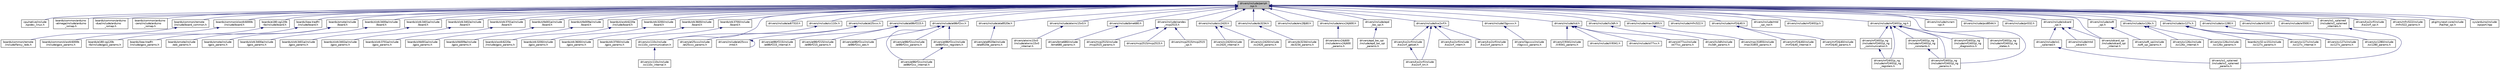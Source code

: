 digraph "drivers/include/periph/spi.h"
{
 // LATEX_PDF_SIZE
  edge [fontname="Helvetica",fontsize="10",labelfontname="Helvetica",labelfontsize="10"];
  node [fontname="Helvetica",fontsize="10",shape=record];
  Node1 [label="drivers/include/periph\l/spi.h",height=0.2,width=0.4,color="black", fillcolor="grey75", style="filled", fontcolor="black",tooltip="Low-level SPI peripheral driver interface definition."];
  Node1 -> Node2 [dir="back",color="midnightblue",fontsize="10",style="solid",fontname="Helvetica"];
  Node2 [label="cpu/native/include\l/spidev_linux.h",height=0.2,width=0.4,color="black", fillcolor="white", style="filled",URL="$spidev__linux_8h.html",tooltip="Implementation of SPI access from Linux User Space."];
  Node1 -> Node3 [dir="back",color="midnightblue",fontsize="10",style="solid",fontname="Helvetica"];
  Node3 [label="boards/common/arduino\l-atmega/include/arduino\l_iomap.h",height=0.2,width=0.4,color="black", fillcolor="white", style="filled",URL="$common_2arduino-atmega_2include_2arduino__iomap_8h.html",tooltip="Mapping from MCU pins to Arduino pins for Arduino Atmega boards."];
  Node1 -> Node4 [dir="back",color="midnightblue",fontsize="10",style="solid",fontname="Helvetica"];
  Node4 [label="boards/common/arduino\l-due/include/arduino\l_iomap.h",height=0.2,width=0.4,color="black", fillcolor="white", style="filled",URL="$common_2arduino-due_2include_2arduino__iomap_8h.html",tooltip="Mapping from MCU pins to Arduino pins."];
  Node1 -> Node5 [dir="back",color="midnightblue",fontsize="10",style="solid",fontname="Helvetica"];
  Node5 [label="boards/common/arduino\l-zero/include/arduino\l_iomap.h",height=0.2,width=0.4,color="black", fillcolor="white", style="filled",URL="$common_2arduino-zero_2include_2arduino__iomap_8h.html",tooltip="Mapping from MCU pins to Arduino pins."];
  Node1 -> Node6 [dir="back",color="midnightblue",fontsize="10",style="solid",fontname="Helvetica"];
  Node6 [label="boards/common/remote\l/include/board_common.h",height=0.2,width=0.4,color="black", fillcolor="white", style="filled",URL="$remote_2include_2board__common_8h.html",tooltip="Board specific definitions for the RE-Mote boards."];
  Node6 -> Node7 [dir="back",color="midnightblue",fontsize="10",style="solid",fontname="Helvetica"];
  Node7 [label="boards/common/remote\l/include/fancy_leds.h",height=0.2,width=0.4,color="black", fillcolor="white", style="filled",URL="$fancy__leds_8h.html",tooltip="LED extended functions."];
  Node1 -> Node8 [dir="back",color="midnightblue",fontsize="10",style="solid",fontname="Helvetica"];
  Node8 [label="boards/common/slwstk6000b\l/include/board.h",height=0.2,width=0.4,color="black", fillcolor="white", style="filled",URL="$common_2slwstk6000b_2include_2board_8h.html",tooltip="Board specific definitions for the SLWSTK6000B starter kit."];
  Node8 -> Node9 [dir="back",color="midnightblue",fontsize="10",style="solid",fontname="Helvetica"];
  Node9 [label="boards/common/slwstk6000b\l/include/gpio_params.h",height=0.2,width=0.4,color="black", fillcolor="white", style="filled",URL="$common_2slwstk6000b_2include_2gpio__params_8h.html",tooltip="Board specific configuration of direct mapped GPIOs."];
  Node1 -> Node10 [dir="back",color="midnightblue",fontsize="10",style="solid",fontname="Helvetica"];
  Node10 [label="boards/e180-zg120b\l-tb/include/board.h",height=0.2,width=0.4,color="black", fillcolor="white", style="filled",URL="$e180-zg120b-tb_2include_2board_8h.html",tooltip="Board specific definitions for the E180-ZG120B-TB starter kit."];
  Node10 -> Node11 [dir="back",color="midnightblue",fontsize="10",style="solid",fontname="Helvetica"];
  Node11 [label="boards/e180-zg120b\l-tb/include/gpio_params.h",height=0.2,width=0.4,color="black", fillcolor="white", style="filled",URL="$e180-zg120b-tb_2include_2gpio__params_8h.html",tooltip="Board specific configuration of direct mapped GPIOs."];
  Node1 -> Node12 [dir="back",color="midnightblue",fontsize="10",style="solid",fontname="Helvetica"];
  Node12 [label="boards/ikea-tradfri\l/include/board.h",height=0.2,width=0.4,color="black", fillcolor="white", style="filled",URL="$ikea-tradfri_2include_2board_8h.html",tooltip="Board specific definitions for the IKEA TRÅDFRI modules."];
  Node12 -> Node13 [dir="back",color="midnightblue",fontsize="10",style="solid",fontname="Helvetica"];
  Node13 [label="boards/ikea-tradfri\l/include/gpio_params.h",height=0.2,width=0.4,color="black", fillcolor="white", style="filled",URL="$ikea-tradfri_2include_2gpio__params_8h.html",tooltip="Board specific configuration of direct mapped GPIOs."];
  Node1 -> Node14 [dir="back",color="midnightblue",fontsize="10",style="solid",fontname="Helvetica"];
  Node14 [label="boards/omote/include\l/board.h",height=0.2,width=0.4,color="black", fillcolor="white", style="filled",URL="$omote_2include_2board_8h.html",tooltip="Board specific definitions for the omote board."];
  Node14 -> Node15 [dir="back",color="midnightblue",fontsize="10",style="solid",fontname="Helvetica"];
  Node15 [label="boards/omote/include\l/adc_params.h",height=0.2,width=0.4,color="black", fillcolor="white", style="filled",URL="$omote_2include_2adc__params_8h.html",tooltip="Board specific configuration of direct mapped ADC in omote."];
  Node14 -> Node16 [dir="back",color="midnightblue",fontsize="10",style="solid",fontname="Helvetica"];
  Node16 [label="boards/omote/include\l/gpio_params.h",height=0.2,width=0.4,color="black", fillcolor="white", style="filled",URL="$omote_2include_2gpio__params_8h.html",tooltip="Board specific configuration of direct mapped GPIOs."];
  Node1 -> Node17 [dir="back",color="midnightblue",fontsize="10",style="solid",fontname="Helvetica"];
  Node17 [label="boards/slstk3400a/include\l/board.h",height=0.2,width=0.4,color="black", fillcolor="white", style="filled",URL="$slstk3400a_2include_2board_8h.html",tooltip="Board specific definitions for the SLSTK3400A starter kit."];
  Node17 -> Node18 [dir="back",color="midnightblue",fontsize="10",style="solid",fontname="Helvetica"];
  Node18 [label="boards/slstk3400a/include\l/gpio_params.h",height=0.2,width=0.4,color="black", fillcolor="white", style="filled",URL="$slstk3400a_2include_2gpio__params_8h.html",tooltip="Board specific configuration of direct mapped GPIOs."];
  Node1 -> Node19 [dir="back",color="midnightblue",fontsize="10",style="solid",fontname="Helvetica"];
  Node19 [label="boards/slstk3401a/include\l/board.h",height=0.2,width=0.4,color="black", fillcolor="white", style="filled",URL="$slstk3401a_2include_2board_8h.html",tooltip="Board specific definitions for the SLSTK3401A starter kit."];
  Node19 -> Node20 [dir="back",color="midnightblue",fontsize="10",style="solid",fontname="Helvetica"];
  Node20 [label="boards/slstk3401a/include\l/gpio_params.h",height=0.2,width=0.4,color="black", fillcolor="white", style="filled",URL="$slstk3401a_2include_2gpio__params_8h.html",tooltip="Board specific configuration of direct mapped GPIOs."];
  Node1 -> Node21 [dir="back",color="midnightblue",fontsize="10",style="solid",fontname="Helvetica"];
  Node21 [label="boards/slstk3402a/include\l/board.h",height=0.2,width=0.4,color="black", fillcolor="white", style="filled",URL="$slstk3402a_2include_2board_8h.html",tooltip="Board specific definitions for the SLSTK3402A starter kit."];
  Node21 -> Node22 [dir="back",color="midnightblue",fontsize="10",style="solid",fontname="Helvetica"];
  Node22 [label="boards/slstk3402a/include\l/gpio_params.h",height=0.2,width=0.4,color="black", fillcolor="white", style="filled",URL="$slstk3402a_2include_2gpio__params_8h.html",tooltip="Board specific configuration of direct mapped GPIOs."];
  Node1 -> Node23 [dir="back",color="midnightblue",fontsize="10",style="solid",fontname="Helvetica"];
  Node23 [label="boards/slstk3701a/include\l/board.h",height=0.2,width=0.4,color="black", fillcolor="white", style="filled",URL="$slstk3701a_2include_2board_8h.html",tooltip="Board specific definitions for the SLSTK3701A starter kit."];
  Node23 -> Node24 [dir="back",color="midnightblue",fontsize="10",style="solid",fontname="Helvetica"];
  Node24 [label="boards/slstk3701a/include\l/gpio_params.h",height=0.2,width=0.4,color="black", fillcolor="white", style="filled",URL="$slstk3701a_2include_2gpio__params_8h.html",tooltip="Board specific configuration of direct mapped GPIOs."];
  Node1 -> Node25 [dir="back",color="midnightblue",fontsize="10",style="solid",fontname="Helvetica"];
  Node25 [label="boards/sltb001a/include\l/board.h",height=0.2,width=0.4,color="black", fillcolor="white", style="filled",URL="$sltb001a_2include_2board_8h.html",tooltip="Board specific definitions for the SLTB001A starter kit."];
  Node25 -> Node26 [dir="back",color="midnightblue",fontsize="10",style="solid",fontname="Helvetica"];
  Node26 [label="boards/sltb001a/include\l/gpio_params.h",height=0.2,width=0.4,color="black", fillcolor="white", style="filled",URL="$sltb001a_2include_2gpio__params_8h.html",tooltip="Board specific configuration of direct mapped GPIOs."];
  Node1 -> Node27 [dir="back",color="midnightblue",fontsize="10",style="solid",fontname="Helvetica"];
  Node27 [label="boards/sltb009a/include\l/board.h",height=0.2,width=0.4,color="black", fillcolor="white", style="filled",URL="$sltb009a_2include_2board_8h.html",tooltip="Board specific definitions for the SLTB009A starter kit."];
  Node27 -> Node28 [dir="back",color="midnightblue",fontsize="10",style="solid",fontname="Helvetica"];
  Node28 [label="boards/sltb009a/include\l/gpio_params.h",height=0.2,width=0.4,color="black", fillcolor="white", style="filled",URL="$sltb009a_2include_2gpio__params_8h.html",tooltip="Board specific configuration of direct mapped GPIOs."];
  Node1 -> Node29 [dir="back",color="midnightblue",fontsize="10",style="solid",fontname="Helvetica"];
  Node29 [label="boards/slwstk6220a\l/include/board.h",height=0.2,width=0.4,color="black", fillcolor="white", style="filled",URL="$slwstk6220a_2include_2board_8h.html",tooltip="Board specific definitions for the SLWSTK6220A starter kit."];
  Node29 -> Node30 [dir="back",color="midnightblue",fontsize="10",style="solid",fontname="Helvetica"];
  Node30 [label="boards/slwstk6220a\l/include/gpio_params.h",height=0.2,width=0.4,color="black", fillcolor="white", style="filled",URL="$slwstk6220a_2include_2gpio__params_8h.html",tooltip="Board specific configuration of direct mapped GPIOs."];
  Node1 -> Node31 [dir="back",color="midnightblue",fontsize="10",style="solid",fontname="Helvetica"];
  Node31 [label="boards/stk3200/include\l/board.h",height=0.2,width=0.4,color="black", fillcolor="white", style="filled",URL="$stk3200_2include_2board_8h.html",tooltip="Board specific definitions for the STK3200 starter kit."];
  Node31 -> Node32 [dir="back",color="midnightblue",fontsize="10",style="solid",fontname="Helvetica"];
  Node32 [label="boards/stk3200/include\l/gpio_params.h",height=0.2,width=0.4,color="black", fillcolor="white", style="filled",URL="$stk3200_2include_2gpio__params_8h.html",tooltip="Board specific configuration of direct mapped GPIOs."];
  Node1 -> Node33 [dir="back",color="midnightblue",fontsize="10",style="solid",fontname="Helvetica"];
  Node33 [label="boards/stk3600/include\l/board.h",height=0.2,width=0.4,color="black", fillcolor="white", style="filled",URL="$stk3600_2include_2board_8h.html",tooltip="Board specific definitions for the STK3600 starter kit."];
  Node33 -> Node34 [dir="back",color="midnightblue",fontsize="10",style="solid",fontname="Helvetica"];
  Node34 [label="boards/stk3600/include\l/gpio_params.h",height=0.2,width=0.4,color="black", fillcolor="white", style="filled",URL="$stk3600_2include_2gpio__params_8h.html",tooltip="Board specific configuration of direct mapped GPIOs."];
  Node1 -> Node35 [dir="back",color="midnightblue",fontsize="10",style="solid",fontname="Helvetica"];
  Node35 [label="boards/stk3700/include\l/board.h",height=0.2,width=0.4,color="black", fillcolor="white", style="filled",URL="$stk3700_2include_2board_8h.html",tooltip="Board specific definitions for the STK3700 starter kit."];
  Node35 -> Node36 [dir="back",color="midnightblue",fontsize="10",style="solid",fontname="Helvetica"];
  Node36 [label="boards/stk3700/include\l/gpio_params.h",height=0.2,width=0.4,color="black", fillcolor="white", style="filled",URL="$stk3700_2include_2gpio__params_8h.html",tooltip="Board specific configuration of direct mapped GPIOs."];
  Node1 -> Node37 [dir="back",color="midnightblue",fontsize="10",style="solid",fontname="Helvetica"];
  Node37 [label="drivers/cc110x/include\l/cc110x_communication.h",height=0.2,width=0.4,color="black", fillcolor="white", style="filled",URL="$cc110x__communication_8h.html",tooltip="Functions to communicate with the CC1100/CC1101 transceiver."];
  Node37 -> Node38 [dir="back",color="midnightblue",fontsize="10",style="solid",fontname="Helvetica"];
  Node38 [label="drivers/cc110x/include\l/cc110x_internal.h",height=0.2,width=0.4,color="black", fillcolor="white", style="filled",URL="$cc110x__internal_8h.html",tooltip="Internal functions of the CC110x transceiver driver."];
  Node1 -> Node39 [dir="back",color="midnightblue",fontsize="10",style="solid",fontname="Helvetica"];
  Node39 [label="drivers/include/adt7310.h",height=0.2,width=0.4,color="black", fillcolor="white", style="filled",URL="$adt7310_8h.html",tooltip="Interface definition for the ADT7310 sensor driver."];
  Node1 -> Node40 [dir="back",color="midnightblue",fontsize="10",style="solid",fontname="Helvetica"];
  Node40 [label="drivers/include/at25xxx.h",height=0.2,width=0.4,color="black", fillcolor="white", style="filled",URL="$at25xxx_8h.html",tooltip="Driver for the AT25xxx series of EEPROMs."];
  Node40 -> Node41 [dir="back",color="midnightblue",fontsize="10",style="solid",fontname="Helvetica"];
  Node41 [label="drivers/at25xxx/include\l/at25xxx_params.h",height=0.2,width=0.4,color="black", fillcolor="white", style="filled",URL="$at25xxx__params_8h.html",tooltip="Default configuration for the M95M01 EEPROM."];
  Node40 -> Node42 [dir="back",color="midnightblue",fontsize="10",style="solid",fontname="Helvetica"];
  Node42 [label="drivers/include/at25xxx\l/mtd.h",height=0.2,width=0.4,color="black", fillcolor="white", style="filled",URL="$at25xxx_2mtd_8h.html",tooltip="Interface definition for at25xxx MTD wrapper."];
  Node42 -> Node42 [dir="back",color="midnightblue",fontsize="10",style="solid",fontname="Helvetica"];
  Node1 -> Node43 [dir="back",color="midnightblue",fontsize="10",style="solid",fontname="Helvetica"];
  Node43 [label="drivers/include/at86rf215.h",height=0.2,width=0.4,color="black", fillcolor="white", style="filled",URL="$at86rf215_8h.html",tooltip="Interface definition for AT86RF215 based drivers."];
  Node43 -> Node44 [dir="back",color="midnightblue",fontsize="10",style="solid",fontname="Helvetica"];
  Node44 [label="drivers/at86rf215/include\l/at86rf215_internal.h",height=0.2,width=0.4,color="black", fillcolor="white", style="filled",URL="$at86rf215__internal_8h.html",tooltip="Low-Level functions for the AT86RF215 driver."];
  Node43 -> Node45 [dir="back",color="midnightblue",fontsize="10",style="solid",fontname="Helvetica"];
  Node45 [label="drivers/at86rf215/include\l/at86rf215_params.h",height=0.2,width=0.4,color="black", fillcolor="white", style="filled",URL="$at86rf215__params_8h.html",tooltip="Default configuration for the AT86RF215 driver."];
  Node1 -> Node46 [dir="back",color="midnightblue",fontsize="10",style="solid",fontname="Helvetica"];
  Node46 [label="drivers/include/at86rf2xx.h",height=0.2,width=0.4,color="black", fillcolor="white", style="filled",URL="$at86rf2xx_8h.html",tooltip="Interface definition for AT86RF2xx based drivers."];
  Node46 -> Node47 [dir="back",color="midnightblue",fontsize="10",style="solid",fontname="Helvetica"];
  Node47 [label="drivers/at86rf2xx/include\l/at86rf2xx_aes.h",height=0.2,width=0.4,color="black", fillcolor="white", style="filled",URL="$at86rf2xx__aes_8h.html",tooltip="The extended feature set of at86rf2xx transceivers comprises a hardware implementation of AES."];
  Node46 -> Node48 [dir="back",color="midnightblue",fontsize="10",style="solid",fontname="Helvetica"];
  Node48 [label="drivers/at86rf2xx/include\l/at86rf2xx_internal.h",height=0.2,width=0.4,color="black", fillcolor="white", style="filled",URL="$at86rf2xx__internal_8h.html",tooltip="Internal interfaces for AT86RF2xx drivers."];
  Node46 -> Node49 [dir="back",color="midnightblue",fontsize="10",style="solid",fontname="Helvetica"];
  Node49 [label="drivers/at86rf2xx/include\l/at86rf2xx_params.h",height=0.2,width=0.4,color="black", fillcolor="white", style="filled",URL="$at86rf2xx__params_8h.html",tooltip="Default configuration for the AT86RF2xx driver."];
  Node46 -> Node50 [dir="back",color="midnightblue",fontsize="10",style="solid",fontname="Helvetica"];
  Node50 [label="drivers/at86rf2xx/include\l/at86rf2xx_registers.h",height=0.2,width=0.4,color="black", fillcolor="white", style="filled",URL="$at86rf2xx__registers_8h.html",tooltip="Register and command definitions for AT86RF2xx devices."];
  Node50 -> Node48 [dir="back",color="midnightblue",fontsize="10",style="solid",fontname="Helvetica"];
  Node1 -> Node51 [dir="back",color="midnightblue",fontsize="10",style="solid",fontname="Helvetica"];
  Node51 [label="drivers/include/ata8520e.h",height=0.2,width=0.4,color="black", fillcolor="white", style="filled",URL="$ata8520e_8h.html",tooltip="Device driver for Microchip ATA8520E transceiver (Sigfox)"];
  Node51 -> Node52 [dir="back",color="midnightblue",fontsize="10",style="solid",fontname="Helvetica"];
  Node52 [label="drivers/ata8520e/include\l/ata8520e_params.h",height=0.2,width=0.4,color="black", fillcolor="white", style="filled",URL="$ata8520e__params_8h.html",tooltip="Default initialization parameters for the ATA8520E device."];
  Node1 -> Node53 [dir="back",color="midnightblue",fontsize="10",style="solid",fontname="Helvetica"];
  Node53 [label="drivers/include/atwinc15x0.h",height=0.2,width=0.4,color="black", fillcolor="white", style="filled",URL="$atwinc15x0_8h.html",tooltip="Netdev Driver for the Microchip ATWINC15x0 WiFi Module."];
  Node53 -> Node54 [dir="back",color="midnightblue",fontsize="10",style="solid",fontname="Helvetica"];
  Node54 [label="drivers/atwinc15x0\l/include/atwinc15x0\l_internal.h",height=0.2,width=0.4,color="black", fillcolor="white", style="filled",URL="$atwinc15x0__internal_8h.html",tooltip="Internal definitions for the ATWINC15x0 WiFi netdev driver."];
  Node1 -> Node55 [dir="back",color="midnightblue",fontsize="10",style="solid",fontname="Helvetica"];
  Node55 [label="drivers/include/bme680.h",height=0.2,width=0.4,color="black", fillcolor="white", style="filled",URL="$bme680_8h.html",tooltip="Interface definition for the Bosch BME680 sensor."];
  Node55 -> Node56 [dir="back",color="midnightblue",fontsize="10",style="solid",fontname="Helvetica"];
  Node56 [label="drivers/bme680/include\l/bme680_params.h",height=0.2,width=0.4,color="black", fillcolor="white", style="filled",URL="$bme680__params_8h.html",tooltip="Default configuration for BME680 device driver."];
  Node1 -> Node57 [dir="back",color="midnightblue",fontsize="10",style="solid",fontname="Helvetica"];
  Node57 [label="drivers/include/candev\l_mcp2515.h",height=0.2,width=0.4,color="black", fillcolor="white", style="filled",URL="$candev__mcp2515_8h.html",tooltip="Definition of the implementation of the CAN controller driver."];
  Node57 -> Node58 [dir="back",color="midnightblue",fontsize="10",style="solid",fontname="Helvetica"];
  Node58 [label="drivers/mcp2515/include\l/mcp2515_params.h",height=0.2,width=0.4,color="black", fillcolor="white", style="filled",URL="$mcp2515__params_8h.html",tooltip="Parameters for the CAN driver implementation."];
  Node57 -> Node59 [dir="back",color="midnightblue",fontsize="10",style="solid",fontname="Helvetica"];
  Node59 [label="drivers/mcp2515/mcp2515.h",height=0.2,width=0.4,color="black", fillcolor="white", style="filled",URL="$mcp2515_8h.html",tooltip="Driver for the Microchip MCP2515 can controller."];
  Node57 -> Node60 [dir="back",color="midnightblue",fontsize="10",style="solid",fontname="Helvetica"];
  Node60 [label="drivers/mcp2515/mcp2515\l_spi.h",height=0.2,width=0.4,color="black", fillcolor="white", style="filled",URL="$mcp2515__spi_8h.html",tooltip="Driver for the Microchip MCP2515 can controller."];
  Node1 -> Node61 [dir="back",color="midnightblue",fontsize="10",style="solid",fontname="Helvetica"];
  Node61 [label="drivers/include/cc110x.h",height=0.2,width=0.4,color="black", fillcolor="white", style="filled",URL="$cc110x_8h.html",tooltip="Interface definition for the CC1100/CC1101 driver."];
  Node61 -> Node37 [dir="back",color="midnightblue",fontsize="10",style="solid",fontname="Helvetica"];
  Node1 -> Node62 [dir="back",color="midnightblue",fontsize="10",style="solid",fontname="Helvetica"];
  Node62 [label="drivers/include/cc2420.h",height=0.2,width=0.4,color="black", fillcolor="white", style="filled",URL="$cc2420_8h.html",tooltip="Interface definition for the CC2420 driver."];
  Node62 -> Node63 [dir="back",color="midnightblue",fontsize="10",style="solid",fontname="Helvetica"];
  Node63 [label="drivers/cc2420/include\l/cc2420_internal.h",height=0.2,width=0.4,color="black", fillcolor="white", style="filled",URL="$cc2420__internal_8h.html",tooltip="Definitions and settings for the cc2420."];
  Node62 -> Node64 [dir="back",color="midnightblue",fontsize="10",style="solid",fontname="Helvetica"];
  Node64 [label="drivers/cc2420/include\l/cc2420_params.h",height=0.2,width=0.4,color="black", fillcolor="white", style="filled",URL="$cc2420__params_8h.html",tooltip="Default configuration for the CC2420 driver."];
  Node1 -> Node65 [dir="back",color="midnightblue",fontsize="10",style="solid",fontname="Helvetica"];
  Node65 [label="drivers/include/ds3234.h",height=0.2,width=0.4,color="black", fillcolor="white", style="filled",URL="$ds3234_8h.html",tooltip="DS3234 device driver."];
  Node65 -> Node66 [dir="back",color="midnightblue",fontsize="10",style="solid",fontname="Helvetica"];
  Node66 [label="drivers/ds3234/include\l/ds3234_params.h",height=0.2,width=0.4,color="black", fillcolor="white", style="filled",URL="$ds3234__params_8h.html",tooltip="Default configuration for DS3234 devices."];
  Node1 -> Node67 [dir="back",color="midnightblue",fontsize="10",style="solid",fontname="Helvetica"];
  Node67 [label="drivers/include/enc28j60.h",height=0.2,width=0.4,color="black", fillcolor="white", style="filled",URL="$enc28j60_8h.html",tooltip="Interface definition for the ENC28J60 driver ."];
  Node1 -> Node68 [dir="back",color="midnightblue",fontsize="10",style="solid",fontname="Helvetica"];
  Node68 [label="drivers/include/encx24j600.h",height=0.2,width=0.4,color="black", fillcolor="white", style="filled",URL="$encx24j600_8h.html",tooltip="Interface definition for the ENCX24J600 driver."];
  Node68 -> Node69 [dir="back",color="midnightblue",fontsize="10",style="solid",fontname="Helvetica"];
  Node69 [label="drivers/encx24j600\l/include/encx24j600\l_params.h",height=0.2,width=0.4,color="black", fillcolor="white", style="filled",URL="$encx24j600__params_8h.html",tooltip="Default configuration for the ENCX24J600 Ethernet driver."];
  Node1 -> Node70 [dir="back",color="midnightblue",fontsize="10",style="solid",fontname="Helvetica"];
  Node70 [label="drivers/include/epd\l_bw_spi.h",height=0.2,width=0.4,color="black", fillcolor="white", style="filled",URL="$epd__bw__spi_8h.html",tooltip="Generic black/white e-paper/e-ink display SPI driver."];
  Node70 -> Node71 [dir="back",color="midnightblue",fontsize="10",style="solid",fontname="Helvetica"];
  Node71 [label="drivers/epd_bw_spi\l/include/epd_bw_spi\l_params.h",height=0.2,width=0.4,color="black", fillcolor="white", style="filled",URL="$epd__bw__spi__params_8h.html",tooltip="Default configuration for epd_bw_spi."];
  Node1 -> Node72 [dir="back",color="midnightblue",fontsize="10",style="solid",fontname="Helvetica"];
  Node72 [label="drivers/include/kw2xrf.h",height=0.2,width=0.4,color="black", fillcolor="white", style="filled",URL="$kw2xrf_8h.html",tooltip="Interface definition for the kw2xrf driver."];
  Node72 -> Node73 [dir="back",color="midnightblue",fontsize="10",style="solid",fontname="Helvetica"];
  Node73 [label="drivers/kw2xrf/include\l/kw2xrf_getset.h",height=0.2,width=0.4,color="black", fillcolor="white", style="filled",URL="$kw2xrf__getset_8h.html",tooltip="get/set interfaces for kw2xrf driver"];
  Node73 -> Node74 [dir="back",color="midnightblue",fontsize="10",style="solid",fontname="Helvetica"];
  Node74 [label="drivers/kw2xrf/include\l/kw2xrf_tm.h",height=0.2,width=0.4,color="black", fillcolor="white", style="filled",URL="$kw2xrf__tm_8h.html",tooltip="Testing interfaces for kw2xrf driver."];
  Node72 -> Node75 [dir="back",color="midnightblue",fontsize="10",style="solid",fontname="Helvetica"];
  Node75 [label="drivers/kw2xrf/include\l/kw2xrf_intern.h",height=0.2,width=0.4,color="black", fillcolor="white", style="filled",URL="$kw2xrf__intern_8h.html",tooltip="Internal function interfaces for kw2xrf driver."];
  Node72 -> Node76 [dir="back",color="midnightblue",fontsize="10",style="solid",fontname="Helvetica"];
  Node76 [label="drivers/kw2xrf/include\l/kw2xrf_params.h",height=0.2,width=0.4,color="black", fillcolor="white", style="filled",URL="$kw2xrf__params_8h.html",tooltip="Default configuration for the KW2XRF driver."];
  Node72 -> Node74 [dir="back",color="midnightblue",fontsize="10",style="solid",fontname="Helvetica"];
  Node1 -> Node77 [dir="back",color="midnightblue",fontsize="10",style="solid",fontname="Helvetica"];
  Node77 [label="drivers/include/l3gxxxx.h",height=0.2,width=0.4,color="black", fillcolor="white", style="filled",URL="$l3gxxxx_8h.html",tooltip="Device Driver for ST L3Gxxxx 3-axis gyroscope sensor family."];
  Node77 -> Node78 [dir="back",color="midnightblue",fontsize="10",style="solid",fontname="Helvetica"];
  Node78 [label="drivers/l3gxxxx/include\l/l3gxxxx_params.h",height=0.2,width=0.4,color="black", fillcolor="white", style="filled",URL="$l3gxxxx__params_8h.html",tooltip="Default configuration for ST L3Gxxxx 3-axis gyroscope sensor family."];
  Node1 -> Node79 [dir="back",color="midnightblue",fontsize="10",style="solid",fontname="Helvetica"];
  Node79 [label="drivers/include/lcd.h",height=0.2,width=0.4,color="black", fillcolor="white", style="filled",URL="$lcd_8h.html",tooltip=" "];
  Node79 -> Node80 [dir="back",color="midnightblue",fontsize="10",style="solid",fontname="Helvetica"];
  Node80 [label="drivers/ili9341/include\l/ili9341_params.h",height=0.2,width=0.4,color="black", fillcolor="white", style="filled",URL="$ili9341__params_8h.html",tooltip="Default configuration for ili9341."];
  Node79 -> Node81 [dir="back",color="midnightblue",fontsize="10",style="solid",fontname="Helvetica"];
  Node81 [label="drivers/include/ili9341.h",height=0.2,width=0.4,color="black", fillcolor="white", style="filled",URL="$ili9341_8h.html",tooltip=" "];
  Node79 -> Node82 [dir="back",color="midnightblue",fontsize="10",style="solid",fontname="Helvetica"];
  Node82 [label="drivers/include/st77xx.h",height=0.2,width=0.4,color="black", fillcolor="white", style="filled",URL="$st77xx_8h.html",tooltip=" "];
  Node79 -> Node83 [dir="back",color="midnightblue",fontsize="10",style="solid",fontname="Helvetica"];
  Node83 [label="drivers/st77xx/include\l/st77xx_params.h",height=0.2,width=0.4,color="black", fillcolor="white", style="filled",URL="$st77xx__params_8h.html",tooltip="Default configuration for ST77xx LCD controllers."];
  Node1 -> Node84 [dir="back",color="midnightblue",fontsize="10",style="solid",fontname="Helvetica"];
  Node84 [label="drivers/include/lis3dh.h",height=0.2,width=0.4,color="black", fillcolor="white", style="filled",URL="$lis3dh_8h.html",tooltip="Device driver interface for the LIS3DH accelerometer."];
  Node84 -> Node85 [dir="back",color="midnightblue",fontsize="10",style="solid",fontname="Helvetica"];
  Node85 [label="drivers/lis3dh/include\l/lis3dh_params.h",height=0.2,width=0.4,color="black", fillcolor="white", style="filled",URL="$lis3dh__params_8h.html",tooltip="Default configuration for LIS3DH devices."];
  Node1 -> Node86 [dir="back",color="midnightblue",fontsize="10",style="solid",fontname="Helvetica"];
  Node86 [label="drivers/include/max31855.h",height=0.2,width=0.4,color="black", fillcolor="white", style="filled",URL="$max31855_8h.html",tooltip=" "];
  Node86 -> Node87 [dir="back",color="midnightblue",fontsize="10",style="solid",fontname="Helvetica"];
  Node87 [label="drivers/max31855/include\l/max31855_params.h",height=0.2,width=0.4,color="black", fillcolor="white", style="filled",URL="$max31855__params_8h.html",tooltip="Default configuration for the MAX31855 driver."];
  Node1 -> Node88 [dir="back",color="midnightblue",fontsize="10",style="solid",fontname="Helvetica"];
  Node88 [label="drivers/include/mfrc522.h",height=0.2,width=0.4,color="black", fillcolor="white", style="filled",URL="$mfrc522_8h.html",tooltip=" "];
  Node1 -> Node89 [dir="back",color="midnightblue",fontsize="10",style="solid",fontname="Helvetica"];
  Node89 [label="drivers/include/mrf24j40.h",height=0.2,width=0.4,color="black", fillcolor="white", style="filled",URL="$mrf24j40_8h.html",tooltip="Interface definition for MRF24J40 based drivers ."];
  Node89 -> Node90 [dir="back",color="midnightblue",fontsize="10",style="solid",fontname="Helvetica"];
  Node90 [label="drivers/mrf24j40/include\l/mrf24j40_internal.h",height=0.2,width=0.4,color="black", fillcolor="white", style="filled",URL="$mrf24j40__internal_8h.html",tooltip="Internal interfaces for MRF24J40 drivers."];
  Node89 -> Node91 [dir="back",color="midnightblue",fontsize="10",style="solid",fontname="Helvetica"];
  Node91 [label="drivers/mrf24j40/include\l/mrf24j40_params.h",height=0.2,width=0.4,color="black", fillcolor="white", style="filled",URL="$mrf24j40__params_8h.html",tooltip="Default configuration for the MRF24J40 driver."];
  Node1 -> Node92 [dir="back",color="midnightblue",fontsize="10",style="solid",fontname="Helvetica"];
  Node92 [label="drivers/include/mtd\l_spi_nor.h",height=0.2,width=0.4,color="black", fillcolor="white", style="filled",URL="$mtd__spi__nor_8h.html",tooltip="Interface definition for the serial flash memory driver."];
  Node1 -> Node93 [dir="back",color="midnightblue",fontsize="10",style="solid",fontname="Helvetica"];
  Node93 [label="drivers/include/nrf24l01p.h",height=0.2,width=0.4,color="black", fillcolor="white", style="filled",URL="$nrf24l01p_8h.html",tooltip=" "];
  Node1 -> Node94 [dir="back",color="midnightblue",fontsize="10",style="solid",fontname="Helvetica"];
  Node94 [label="drivers/include/nrf24l01p_ng.h",height=0.2,width=0.4,color="black", fillcolor="white", style="filled",URL="$nrf24l01p__ng_8h.html",tooltip="Public interface for NRF24L01+ (NG) devices."];
  Node94 -> Node95 [dir="back",color="midnightblue",fontsize="10",style="solid",fontname="Helvetica"];
  Node95 [label="drivers/nrf24l01p_ng\l/include/nrf24l01p_ng\l_communication.h",height=0.2,width=0.4,color="black", fillcolor="white", style="filled",URL="$nrf24l01p__ng__communication_8h.html",tooltip="Functions to communicate with the NRF24L01+ (NG) transceiver via SPI."];
  Node95 -> Node96 [dir="back",color="midnightblue",fontsize="10",style="solid",fontname="Helvetica"];
  Node96 [label="drivers/nrf24l01p_ng\l/include/nrf24l01p_ng\l_registers.h",height=0.2,width=0.4,color="black", fillcolor="white", style="filled",URL="$nrf24l01p__ng__registers_8h.html",tooltip="Register map of NRF24L01+ (NG) devices."];
  Node94 -> Node97 [dir="back",color="midnightblue",fontsize="10",style="solid",fontname="Helvetica"];
  Node97 [label="drivers/nrf24l01p_ng\l/include/nrf24l01p_ng\l_constants.h",height=0.2,width=0.4,color="black", fillcolor="white", style="filled",URL="$nrf24l01p__ng__constants_8h.html",tooltip="Constants from the datasheet of the NRF24L01+ (NG) transceiver."];
  Node97 -> Node98 [dir="back",color="midnightblue",fontsize="10",style="solid",fontname="Helvetica"];
  Node98 [label="drivers/nrf24l01p_ng\l/include/nrf24l01p_ng\l_params.h",height=0.2,width=0.4,color="black", fillcolor="white", style="filled",URL="$nrf24l01p__ng__params_8h.html",tooltip="Board specific configuration for all NRF24L01+ (NG) devices."];
  Node94 -> Node99 [dir="back",color="midnightblue",fontsize="10",style="solid",fontname="Helvetica"];
  Node99 [label="drivers/nrf24l01p_ng\l/include/nrf24l01p_ng\l_diagnostics.h",height=0.2,width=0.4,color="black", fillcolor="white", style="filled",URL="$nrf24l01p__ng__diagnostics_8h.html",tooltip="Functions to print NRF24L01+ (NG) debug information."];
  Node94 -> Node98 [dir="back",color="midnightblue",fontsize="10",style="solid",fontname="Helvetica"];
  Node94 -> Node96 [dir="back",color="midnightblue",fontsize="10",style="solid",fontname="Helvetica"];
  Node94 -> Node100 [dir="back",color="midnightblue",fontsize="10",style="solid",fontname="Helvetica"];
  Node100 [label="drivers/nrf24l01p_ng\l/include/nrf24l01p_ng\l_states.h",height=0.2,width=0.4,color="black", fillcolor="white", style="filled",URL="$nrf24l01p__ng__states_8h.html",tooltip="Operation states of NRF24L01+ (NG) devices."];
  Node1 -> Node101 [dir="back",color="midnightblue",fontsize="10",style="solid",fontname="Helvetica"];
  Node101 [label="drivers/include/nvram\l-spi.h",height=0.2,width=0.4,color="black", fillcolor="white", style="filled",URL="$nvram-spi_8h.html",tooltip="Device interface for various SPI connected NVRAM."];
  Node1 -> Node102 [dir="back",color="midnightblue",fontsize="10",style="solid",fontname="Helvetica"];
  Node102 [label="drivers/include/pcd8544.h",height=0.2,width=0.4,color="black", fillcolor="white", style="filled",URL="$pcd8544_8h.html",tooltip="Interface definition for the PCD8544 LCD driver."];
  Node1 -> Node103 [dir="back",color="midnightblue",fontsize="10",style="solid",fontname="Helvetica"];
  Node103 [label="drivers/include/pn532.h",height=0.2,width=0.4,color="black", fillcolor="white", style="filled",URL="$pn532_8h.html",tooltip="PN532 driver."];
  Node1 -> Node104 [dir="back",color="midnightblue",fontsize="10",style="solid",fontname="Helvetica"];
  Node104 [label="drivers/include/sdcard\l_spi.h",height=0.2,width=0.4,color="black", fillcolor="white", style="filled",URL="$sdcard__spi_8h.html",tooltip="Public interface for the sdcard_spi driver."];
  Node104 -> Node105 [dir="back",color="midnightblue",fontsize="10",style="solid",fontname="Helvetica"];
  Node105 [label="drivers/include/io1\l_xplained.h",height=0.2,width=0.4,color="black", fillcolor="white", style="filled",URL="$io1__xplained_8h.html",tooltip="Device driver interface for the Atmel IO1 Xplained extension."];
  Node105 -> Node106 [dir="back",color="midnightblue",fontsize="10",style="solid",fontname="Helvetica"];
  Node106 [label="drivers/io1_xplained\l/include/io1_xplained\l_params.h",height=0.2,width=0.4,color="black", fillcolor="white", style="filled",URL="$io1__xplained__params_8h.html",tooltip="Default configuration for IO1 Xplained."];
  Node104 -> Node107 [dir="back",color="midnightblue",fontsize="10",style="solid",fontname="Helvetica"];
  Node107 [label="drivers/include/mtd\l_sdcard.h",height=0.2,width=0.4,color="black", fillcolor="white", style="filled",URL="$mtd__sdcard_8h.html",tooltip="Interface definition for the mtd_sdcard driver."];
  Node104 -> Node108 [dir="back",color="midnightblue",fontsize="10",style="solid",fontname="Helvetica"];
  Node108 [label="drivers/sdcard_spi\l/include/sdcard_spi\l_internal.h",height=0.2,width=0.4,color="black", fillcolor="white", style="filled",URL="$sdcard__spi__internal_8h.html",tooltip="Interface for issuing commands on sd-cards via SPI."];
  Node1 -> Node109 [dir="back",color="midnightblue",fontsize="10",style="solid",fontname="Helvetica"];
  Node109 [label="drivers/include/soft\l_spi.h",height=0.2,width=0.4,color="black", fillcolor="white", style="filled",URL="$soft__spi_8h.html",tooltip="Software SPI port descriptor definition."];
  Node109 -> Node110 [dir="back",color="midnightblue",fontsize="10",style="solid",fontname="Helvetica"];
  Node110 [label="drivers/soft_spi/include\l/soft_spi_params.h",height=0.2,width=0.4,color="black", fillcolor="white", style="filled",URL="$soft__spi__params_8h.html",tooltip="Software SPI configuration."];
  Node1 -> Node111 [dir="back",color="midnightblue",fontsize="10",style="solid",fontname="Helvetica"];
  Node111 [label="drivers/include/sx126x.h",height=0.2,width=0.4,color="black", fillcolor="white", style="filled",URL="$sx126x_8h.html",tooltip=" "];
  Node111 -> Node112 [dir="back",color="midnightblue",fontsize="10",style="solid",fontname="Helvetica"];
  Node112 [label="drivers/sx126x/include\l/sx126x_internal.h",height=0.2,width=0.4,color="black", fillcolor="white", style="filled",URL="$sx126x__internal_8h.html",tooltip=" "];
  Node111 -> Node113 [dir="back",color="midnightblue",fontsize="10",style="solid",fontname="Helvetica"];
  Node113 [label="drivers/sx126x/include\l/sx126x_params.h",height=0.2,width=0.4,color="black", fillcolor="white", style="filled",URL="$sx126x__params_8h.html",tooltip="Default configuration."];
  Node1 -> Node114 [dir="back",color="midnightblue",fontsize="10",style="solid",fontname="Helvetica"];
  Node114 [label="drivers/include/sx127x.h",height=0.2,width=0.4,color="black", fillcolor="white", style="filled",URL="$sx127x_8h.html",tooltip="Public interface for SX127X driver."];
  Node114 -> Node115 [dir="back",color="midnightblue",fontsize="10",style="solid",fontname="Helvetica"];
  Node115 [label="boards/nz32-sc151/include\l/sx127x_params.h",height=0.2,width=0.4,color="black", fillcolor="white", style="filled",URL="$boards_2nz32-sc151_2include_2sx127x__params_8h.html",tooltip="sx127x configuration for nz32-sc15 using modtronix inAir9 LoRa module"];
  Node114 -> Node116 [dir="back",color="midnightblue",fontsize="10",style="solid",fontname="Helvetica"];
  Node116 [label="drivers/sx127x/include\l/sx127x_internal.h",height=0.2,width=0.4,color="black", fillcolor="white", style="filled",URL="$sx127x__internal_8h.html",tooltip="Semtech SX127X internal functions."];
  Node114 -> Node117 [dir="back",color="midnightblue",fontsize="10",style="solid",fontname="Helvetica"];
  Node117 [label="drivers/sx127x/include\l/sx127x_params.h",height=0.2,width=0.4,color="black", fillcolor="white", style="filled",URL="$drivers_2sx127x_2include_2sx127x__params_8h.html",tooltip="Default configuration for SX127X driver."];
  Node1 -> Node118 [dir="back",color="midnightblue",fontsize="10",style="solid",fontname="Helvetica"];
  Node118 [label="drivers/include/sx1280.h",height=0.2,width=0.4,color="black", fillcolor="white", style="filled",URL="$sx1280_8h.html",tooltip=" "];
  Node118 -> Node119 [dir="back",color="midnightblue",fontsize="10",style="solid",fontname="Helvetica"];
  Node119 [label="drivers/sx1280/include\l/sx1280_params.h",height=0.2,width=0.4,color="black", fillcolor="white", style="filled",URL="$sx1280__params_8h.html",tooltip="Default configuration."];
  Node1 -> Node120 [dir="back",color="midnightblue",fontsize="10",style="solid",fontname="Helvetica"];
  Node120 [label="drivers/include/w5100.h",height=0.2,width=0.4,color="black", fillcolor="white", style="filled",URL="$w5100_8h.html",tooltip="Interface definition for the W5100 device driver."];
  Node1 -> Node121 [dir="back",color="midnightblue",fontsize="10",style="solid",fontname="Helvetica"];
  Node121 [label="drivers/include/w5500.h",height=0.2,width=0.4,color="black", fillcolor="white", style="filled",URL="$w5500_8h.html",tooltip="Interface definition for the W5500 device driver."];
  Node1 -> Node122 [dir="back",color="midnightblue",fontsize="10",style="solid",fontname="Helvetica"];
  Node122 [label="drivers/io1_xplained\l/include/io1_xplained\l_internals.h",height=0.2,width=0.4,color="black", fillcolor="white", style="filled",URL="$io1__xplained__internals_8h.html",tooltip="Internal addresses, constants for the IO1 Xplained extension."];
  Node122 -> Node106 [dir="back",color="midnightblue",fontsize="10",style="solid",fontname="Helvetica"];
  Node1 -> Node123 [dir="back",color="midnightblue",fontsize="10",style="solid",fontname="Helvetica"];
  Node123 [label="drivers/kw2xrf/include\l/kw2xrf_spi.h",height=0.2,width=0.4,color="black", fillcolor="white", style="filled",URL="$kw2xrf__spi_8h.html",tooltip="Definition of KW2XRF SPI functions."];
  Node1 -> Node124 [dir="back",color="midnightblue",fontsize="10",style="solid",fontname="Helvetica"];
  Node124 [label="drivers/mfrc522/include\l/mfrc522_params.h",height=0.2,width=0.4,color="black", fillcolor="white", style="filled",URL="$mfrc522__params_8h.html",tooltip="Default configuration for the MFRC522 controller."];
  Node1 -> Node98 [dir="back",color="midnightblue",fontsize="10",style="solid",fontname="Helvetica"];
  Node1 -> Node108 [dir="back",color="midnightblue",fontsize="10",style="solid",fontname="Helvetica"];
  Node1 -> Node125 [dir="back",color="midnightblue",fontsize="10",style="solid",fontname="Helvetica"];
  Node125 [label="pkg/mynewt-core/include\l/hal/hal_spi.h",height=0.2,width=0.4,color="black", fillcolor="white", style="filled",URL="$hal__spi_8h.html",tooltip="SPI abstraction layer RIOT adaption."];
  Node1 -> Node126 [dir="back",color="midnightblue",fontsize="10",style="solid",fontname="Helvetica"];
  Node126 [label="sys/arduino/include\l/spiport.hpp",height=0.2,width=0.4,color="black", fillcolor="white", style="filled",URL="$spiport_8hpp.html",tooltip="Definition of the Arduino 'SPI' interface."];
}
